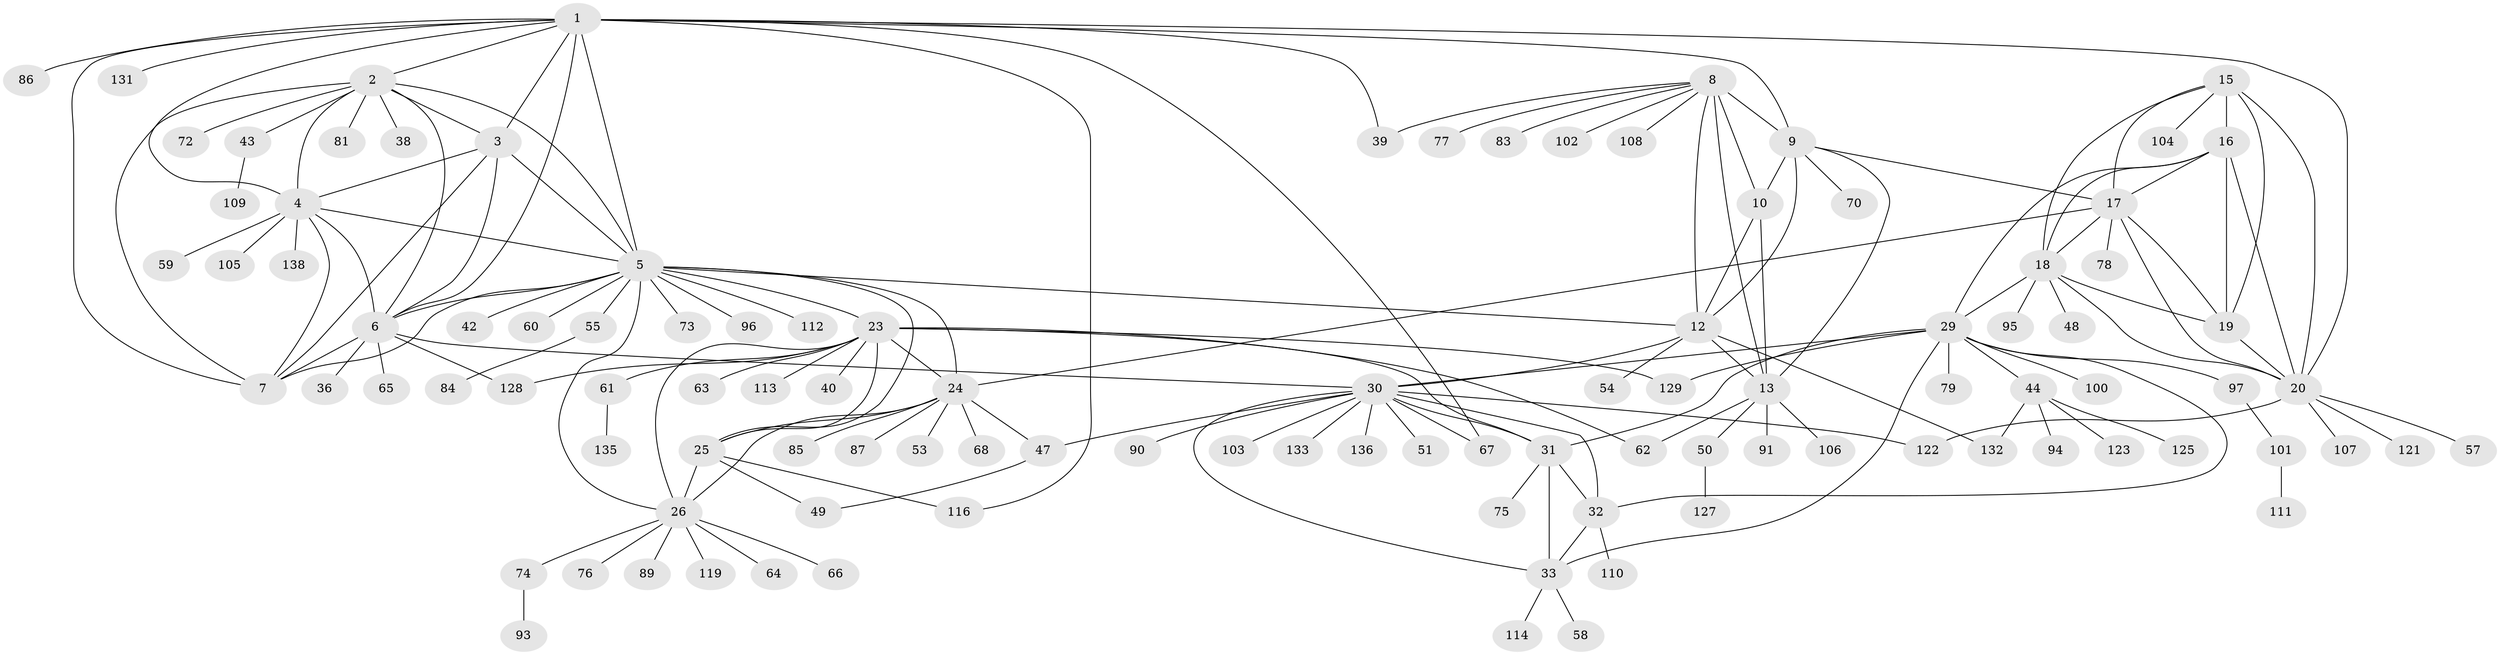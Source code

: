 // original degree distribution, {14: 0.014285714285714285, 11: 0.04285714285714286, 7: 0.05, 9: 0.05, 8: 0.02857142857142857, 10: 0.03571428571428571, 6: 0.02142857142857143, 12: 0.014285714285714285, 1: 0.5571428571428572, 2: 0.17142857142857143, 3: 0.014285714285714285}
// Generated by graph-tools (version 1.1) at 2025/42/03/06/25 10:42:11]
// undirected, 107 vertices, 166 edges
graph export_dot {
graph [start="1"]
  node [color=gray90,style=filled];
  1 [super="+71"];
  2 [super="+41"];
  3 [super="+56"];
  4 [super="+37"];
  5 [super="+22"];
  6 [super="+137"];
  7 [super="+82"];
  8 [super="+11"];
  9 [super="+98"];
  10 [super="+14"];
  12 [super="+45"];
  13 [super="+139"];
  15 [super="+140"];
  16 [super="+52"];
  17 [super="+134"];
  18 [super="+126"];
  19 [super="+124"];
  20 [super="+21"];
  23 [super="+28"];
  24 [super="+27"];
  25 [super="+80"];
  26 [super="+46"];
  29 [super="+99"];
  30 [super="+35"];
  31 [super="+34"];
  32 [super="+118"];
  33 [super="+130"];
  36;
  38 [super="+115"];
  39;
  40;
  42;
  43;
  44 [super="+88"];
  47;
  48;
  49;
  50;
  51;
  53;
  54;
  55;
  57;
  58;
  59;
  60;
  61;
  62;
  63;
  64;
  65;
  66 [super="+69"];
  67 [super="+92"];
  68 [super="+120"];
  70;
  72;
  73;
  74;
  75;
  76;
  77;
  78;
  79;
  81;
  83;
  84;
  85;
  86;
  87;
  89;
  90;
  91;
  93;
  94;
  95;
  96;
  97;
  100 [super="+117"];
  101;
  102;
  103;
  104;
  105;
  106;
  107;
  108;
  109;
  110;
  111;
  112;
  113;
  114;
  116;
  119;
  121;
  122;
  123;
  125;
  127;
  128;
  129;
  131;
  132;
  133;
  135;
  136;
  138;
  1 -- 2;
  1 -- 3;
  1 -- 4;
  1 -- 5;
  1 -- 6;
  1 -- 7;
  1 -- 9;
  1 -- 20;
  1 -- 39;
  1 -- 86;
  1 -- 116;
  1 -- 131;
  1 -- 67;
  2 -- 3;
  2 -- 4;
  2 -- 5;
  2 -- 6;
  2 -- 7;
  2 -- 38;
  2 -- 43;
  2 -- 72;
  2 -- 81;
  3 -- 4;
  3 -- 5;
  3 -- 6;
  3 -- 7;
  4 -- 5;
  4 -- 6;
  4 -- 7;
  4 -- 105;
  4 -- 138;
  4 -- 59;
  5 -- 6;
  5 -- 7;
  5 -- 55;
  5 -- 60;
  5 -- 96;
  5 -- 73;
  5 -- 42;
  5 -- 12;
  5 -- 112;
  5 -- 23 [weight=2];
  5 -- 24 [weight=2];
  5 -- 25;
  5 -- 26;
  6 -- 7;
  6 -- 30;
  6 -- 36;
  6 -- 65;
  6 -- 128;
  8 -- 9 [weight=2];
  8 -- 10 [weight=4];
  8 -- 12 [weight=2];
  8 -- 13 [weight=2];
  8 -- 77;
  8 -- 83;
  8 -- 102;
  8 -- 39;
  8 -- 108;
  9 -- 10 [weight=2];
  9 -- 12;
  9 -- 13;
  9 -- 17;
  9 -- 70;
  10 -- 12 [weight=2];
  10 -- 13 [weight=2];
  12 -- 13;
  12 -- 30;
  12 -- 54;
  12 -- 132;
  13 -- 50;
  13 -- 62;
  13 -- 91;
  13 -- 106;
  15 -- 16;
  15 -- 17;
  15 -- 18;
  15 -- 19;
  15 -- 20 [weight=2];
  15 -- 104;
  16 -- 17;
  16 -- 18;
  16 -- 19;
  16 -- 20 [weight=2];
  16 -- 29;
  17 -- 18;
  17 -- 19;
  17 -- 20 [weight=2];
  17 -- 78;
  17 -- 24;
  18 -- 19;
  18 -- 20 [weight=2];
  18 -- 29;
  18 -- 48;
  18 -- 95;
  19 -- 20 [weight=2];
  20 -- 57;
  20 -- 121;
  20 -- 122;
  20 -- 107;
  23 -- 24 [weight=4];
  23 -- 25 [weight=2];
  23 -- 26 [weight=2];
  23 -- 63;
  23 -- 113;
  23 -- 129;
  23 -- 128;
  23 -- 40;
  23 -- 61;
  23 -- 62;
  23 -- 31;
  24 -- 25 [weight=2];
  24 -- 26 [weight=2];
  24 -- 53;
  24 -- 85;
  24 -- 87;
  24 -- 68;
  24 -- 47;
  25 -- 26;
  25 -- 49;
  25 -- 116;
  26 -- 64;
  26 -- 76;
  26 -- 89;
  26 -- 119;
  26 -- 74;
  26 -- 66;
  29 -- 30 [weight=2];
  29 -- 31 [weight=2];
  29 -- 32;
  29 -- 33;
  29 -- 44;
  29 -- 79;
  29 -- 97;
  29 -- 100;
  29 -- 129;
  30 -- 31 [weight=4];
  30 -- 32 [weight=2];
  30 -- 33 [weight=2];
  30 -- 90;
  30 -- 122;
  30 -- 67;
  30 -- 133;
  30 -- 103;
  30 -- 136;
  30 -- 47;
  30 -- 51;
  31 -- 32 [weight=2];
  31 -- 33 [weight=2];
  31 -- 75;
  32 -- 33;
  32 -- 110;
  33 -- 58;
  33 -- 114;
  43 -- 109;
  44 -- 94;
  44 -- 123;
  44 -- 125;
  44 -- 132;
  47 -- 49;
  50 -- 127;
  55 -- 84;
  61 -- 135;
  74 -- 93;
  97 -- 101;
  101 -- 111;
}

